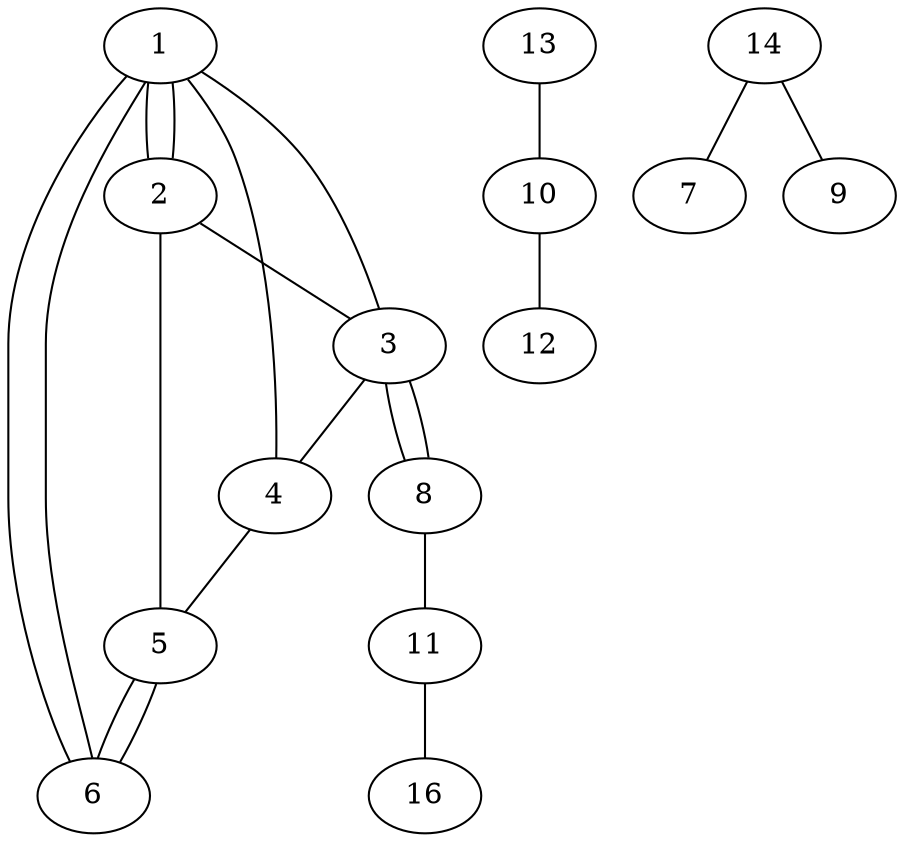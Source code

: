 graph  {
1 [pos="[-0.16976141  0.37092833]"];
2 [pos="[0.31855196 0.49997731]"];
3 [pos="[0.14825371 0.13646264]"];
4 [pos="[0.09108098 0.51316618]"];
5 [pos="[0.09953064 0.88499043]"];
6 [pos="[-0.32441663  0.7793338 ]"];
8 [pos="[ 0.24402962 -0.24894423]"];
13 [pos="[-0.46106398  0.17079306]"];
10 [pos="[-0.22290983 -0.13215906]"];
14 [pos="[-0.19080702 -0.29900106]"];
7 [pos="[-0.50738959 -0.51887955]"];
9 [pos="[ 0.15344183 -0.12561403]"];
12 [pos="[ 0.04905385 -0.40516277]"];
11 [pos="[ 0.33791572 -0.62589105]"];
16 [pos="[ 0.43449014 -1.        ]"];
1 -- 2  [key=0];
1 -- 2  [key=1];
1 -- 4  [key=0];
1 -- 6  [key=0];
1 -- 6  [key=1];
1 -- 3  [key=0];
2 -- 3  [key=0];
2 -- 5  [key=0];
3 -- 8  [key=0];
3 -- 8  [key=1];
3 -- 4  [key=0];
4 -- 5  [key=0];
5 -- 6  [key=0];
5 -- 6  [key=1];
8 -- 11  [key=0];
13 -- 10  [key=0];
10 -- 12  [key=0];
14 -- 7  [key=0];
14 -- 9  [key=0];
11 -- 16  [key=0];
}
